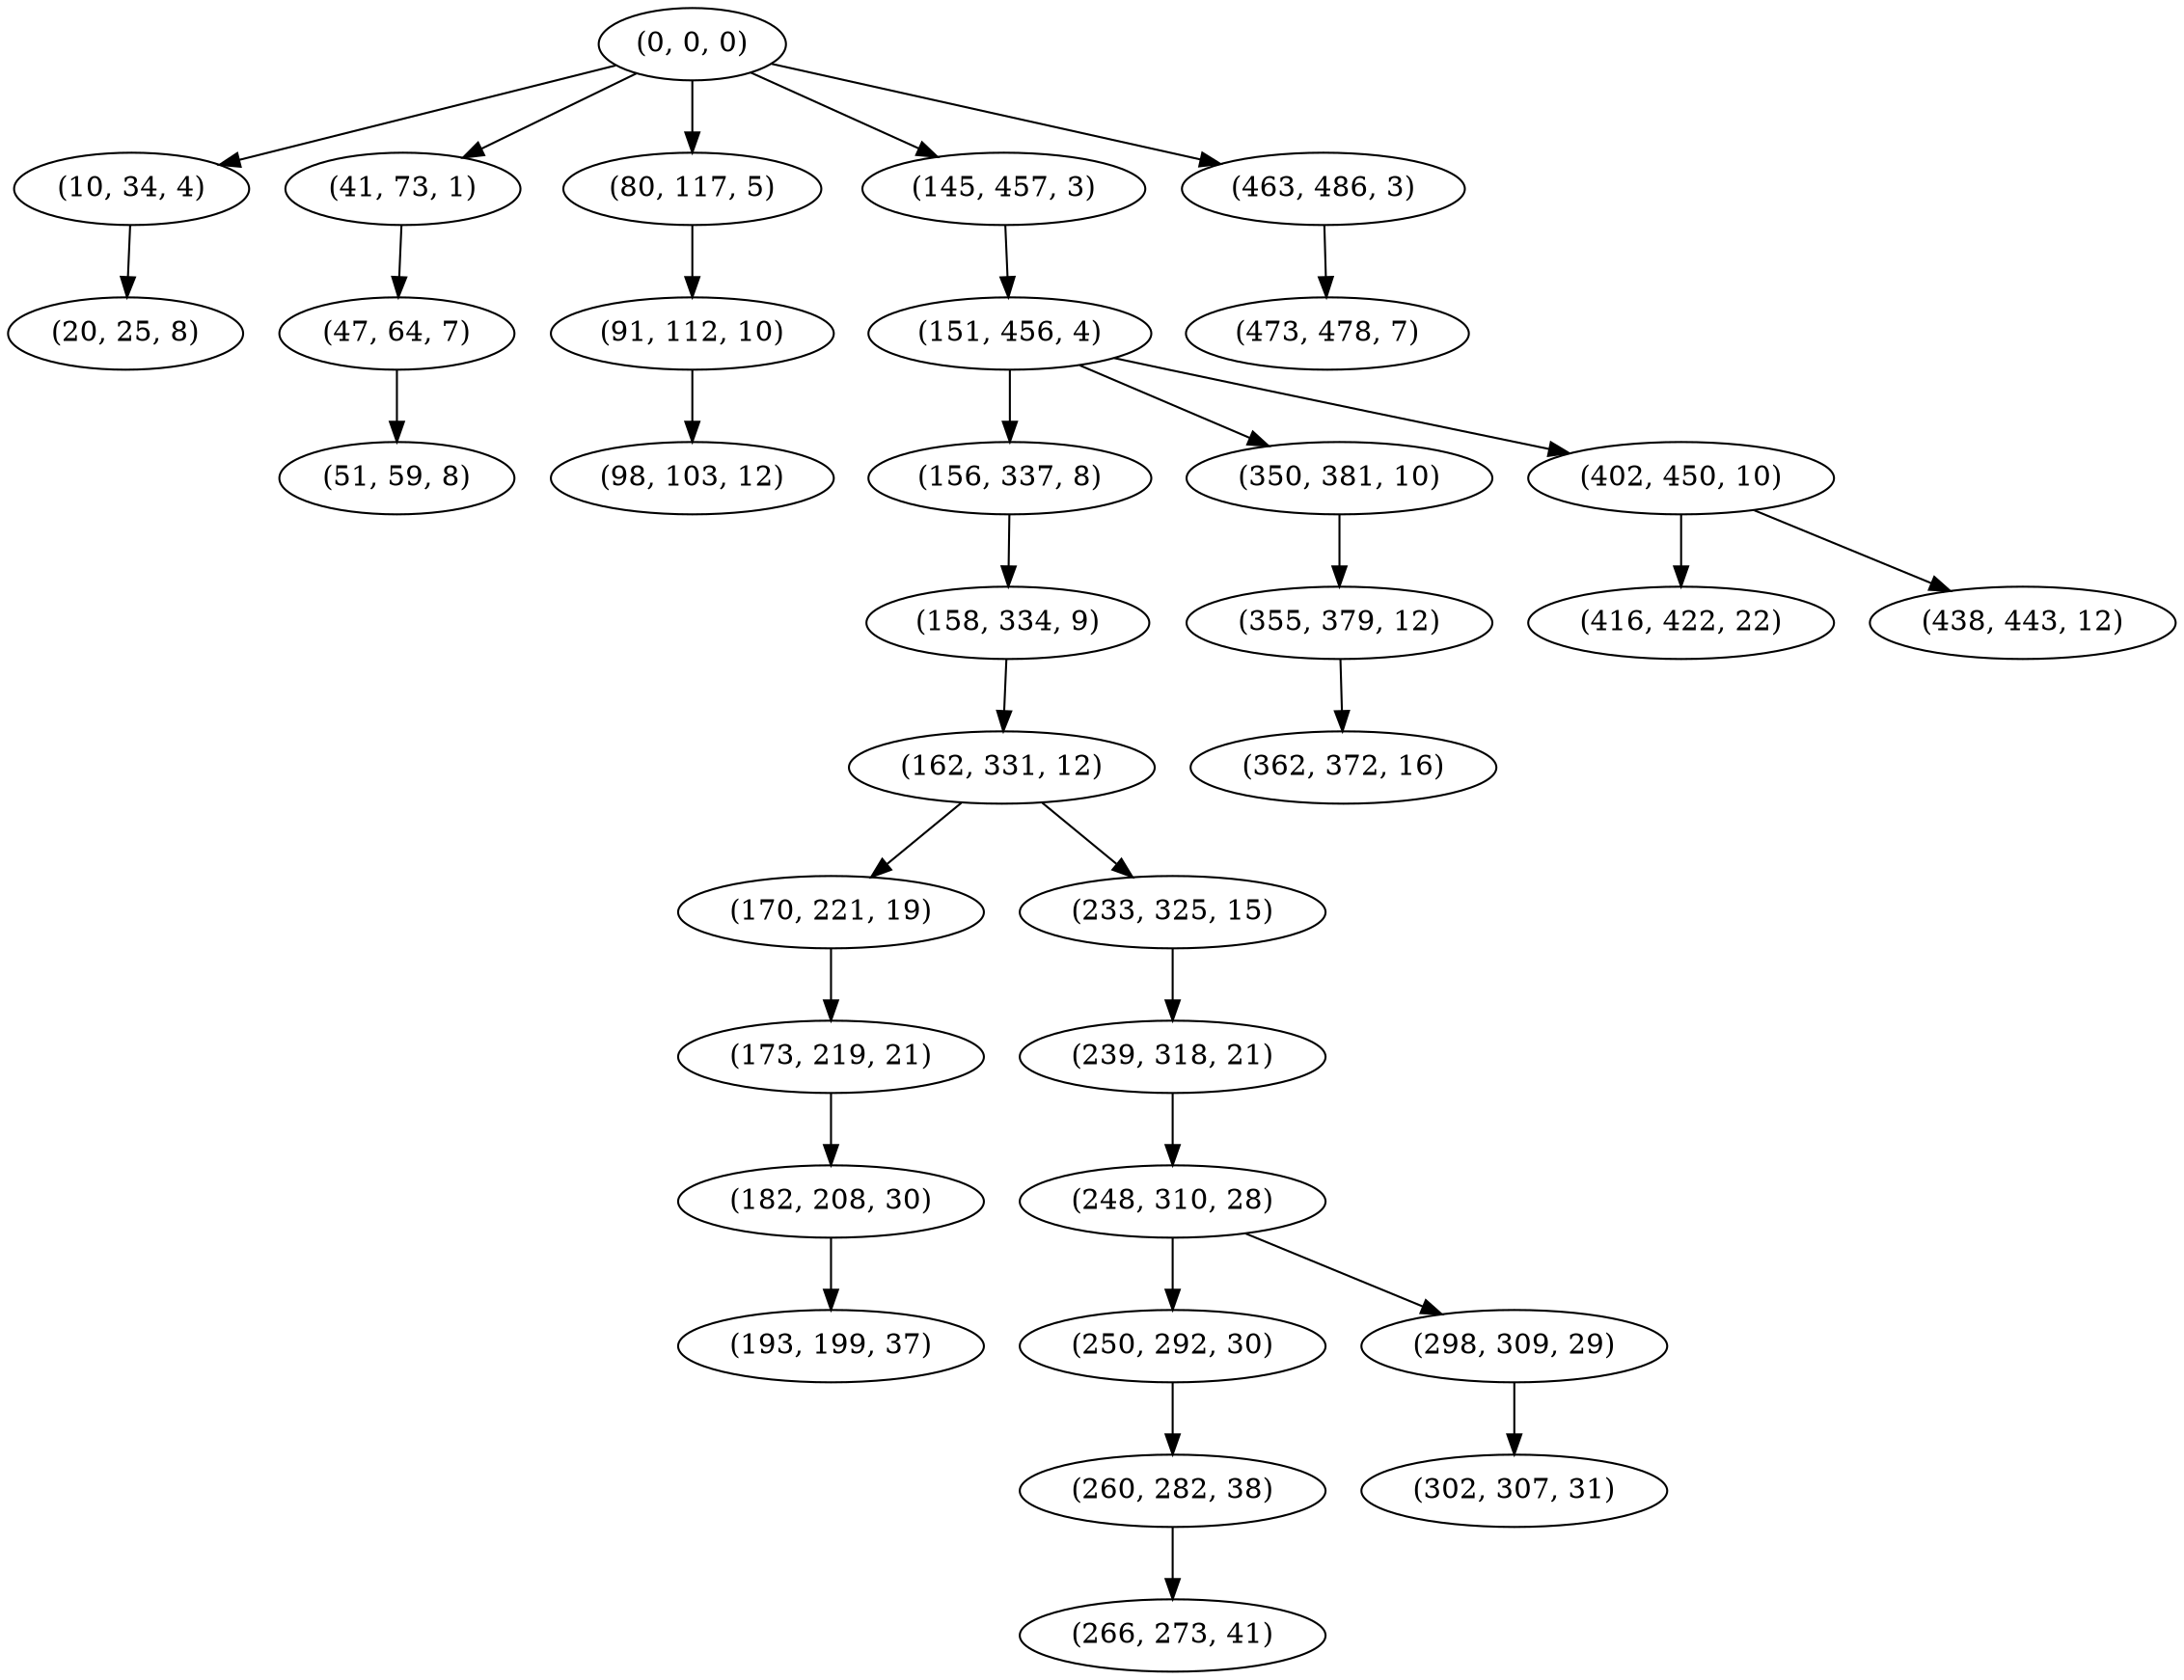 digraph tree {
    "(0, 0, 0)";
    "(10, 34, 4)";
    "(20, 25, 8)";
    "(41, 73, 1)";
    "(47, 64, 7)";
    "(51, 59, 8)";
    "(80, 117, 5)";
    "(91, 112, 10)";
    "(98, 103, 12)";
    "(145, 457, 3)";
    "(151, 456, 4)";
    "(156, 337, 8)";
    "(158, 334, 9)";
    "(162, 331, 12)";
    "(170, 221, 19)";
    "(173, 219, 21)";
    "(182, 208, 30)";
    "(193, 199, 37)";
    "(233, 325, 15)";
    "(239, 318, 21)";
    "(248, 310, 28)";
    "(250, 292, 30)";
    "(260, 282, 38)";
    "(266, 273, 41)";
    "(298, 309, 29)";
    "(302, 307, 31)";
    "(350, 381, 10)";
    "(355, 379, 12)";
    "(362, 372, 16)";
    "(402, 450, 10)";
    "(416, 422, 22)";
    "(438, 443, 12)";
    "(463, 486, 3)";
    "(473, 478, 7)";
    "(0, 0, 0)" -> "(10, 34, 4)";
    "(0, 0, 0)" -> "(41, 73, 1)";
    "(0, 0, 0)" -> "(80, 117, 5)";
    "(0, 0, 0)" -> "(145, 457, 3)";
    "(0, 0, 0)" -> "(463, 486, 3)";
    "(10, 34, 4)" -> "(20, 25, 8)";
    "(41, 73, 1)" -> "(47, 64, 7)";
    "(47, 64, 7)" -> "(51, 59, 8)";
    "(80, 117, 5)" -> "(91, 112, 10)";
    "(91, 112, 10)" -> "(98, 103, 12)";
    "(145, 457, 3)" -> "(151, 456, 4)";
    "(151, 456, 4)" -> "(156, 337, 8)";
    "(151, 456, 4)" -> "(350, 381, 10)";
    "(151, 456, 4)" -> "(402, 450, 10)";
    "(156, 337, 8)" -> "(158, 334, 9)";
    "(158, 334, 9)" -> "(162, 331, 12)";
    "(162, 331, 12)" -> "(170, 221, 19)";
    "(162, 331, 12)" -> "(233, 325, 15)";
    "(170, 221, 19)" -> "(173, 219, 21)";
    "(173, 219, 21)" -> "(182, 208, 30)";
    "(182, 208, 30)" -> "(193, 199, 37)";
    "(233, 325, 15)" -> "(239, 318, 21)";
    "(239, 318, 21)" -> "(248, 310, 28)";
    "(248, 310, 28)" -> "(250, 292, 30)";
    "(248, 310, 28)" -> "(298, 309, 29)";
    "(250, 292, 30)" -> "(260, 282, 38)";
    "(260, 282, 38)" -> "(266, 273, 41)";
    "(298, 309, 29)" -> "(302, 307, 31)";
    "(350, 381, 10)" -> "(355, 379, 12)";
    "(355, 379, 12)" -> "(362, 372, 16)";
    "(402, 450, 10)" -> "(416, 422, 22)";
    "(402, 450, 10)" -> "(438, 443, 12)";
    "(463, 486, 3)" -> "(473, 478, 7)";
}
